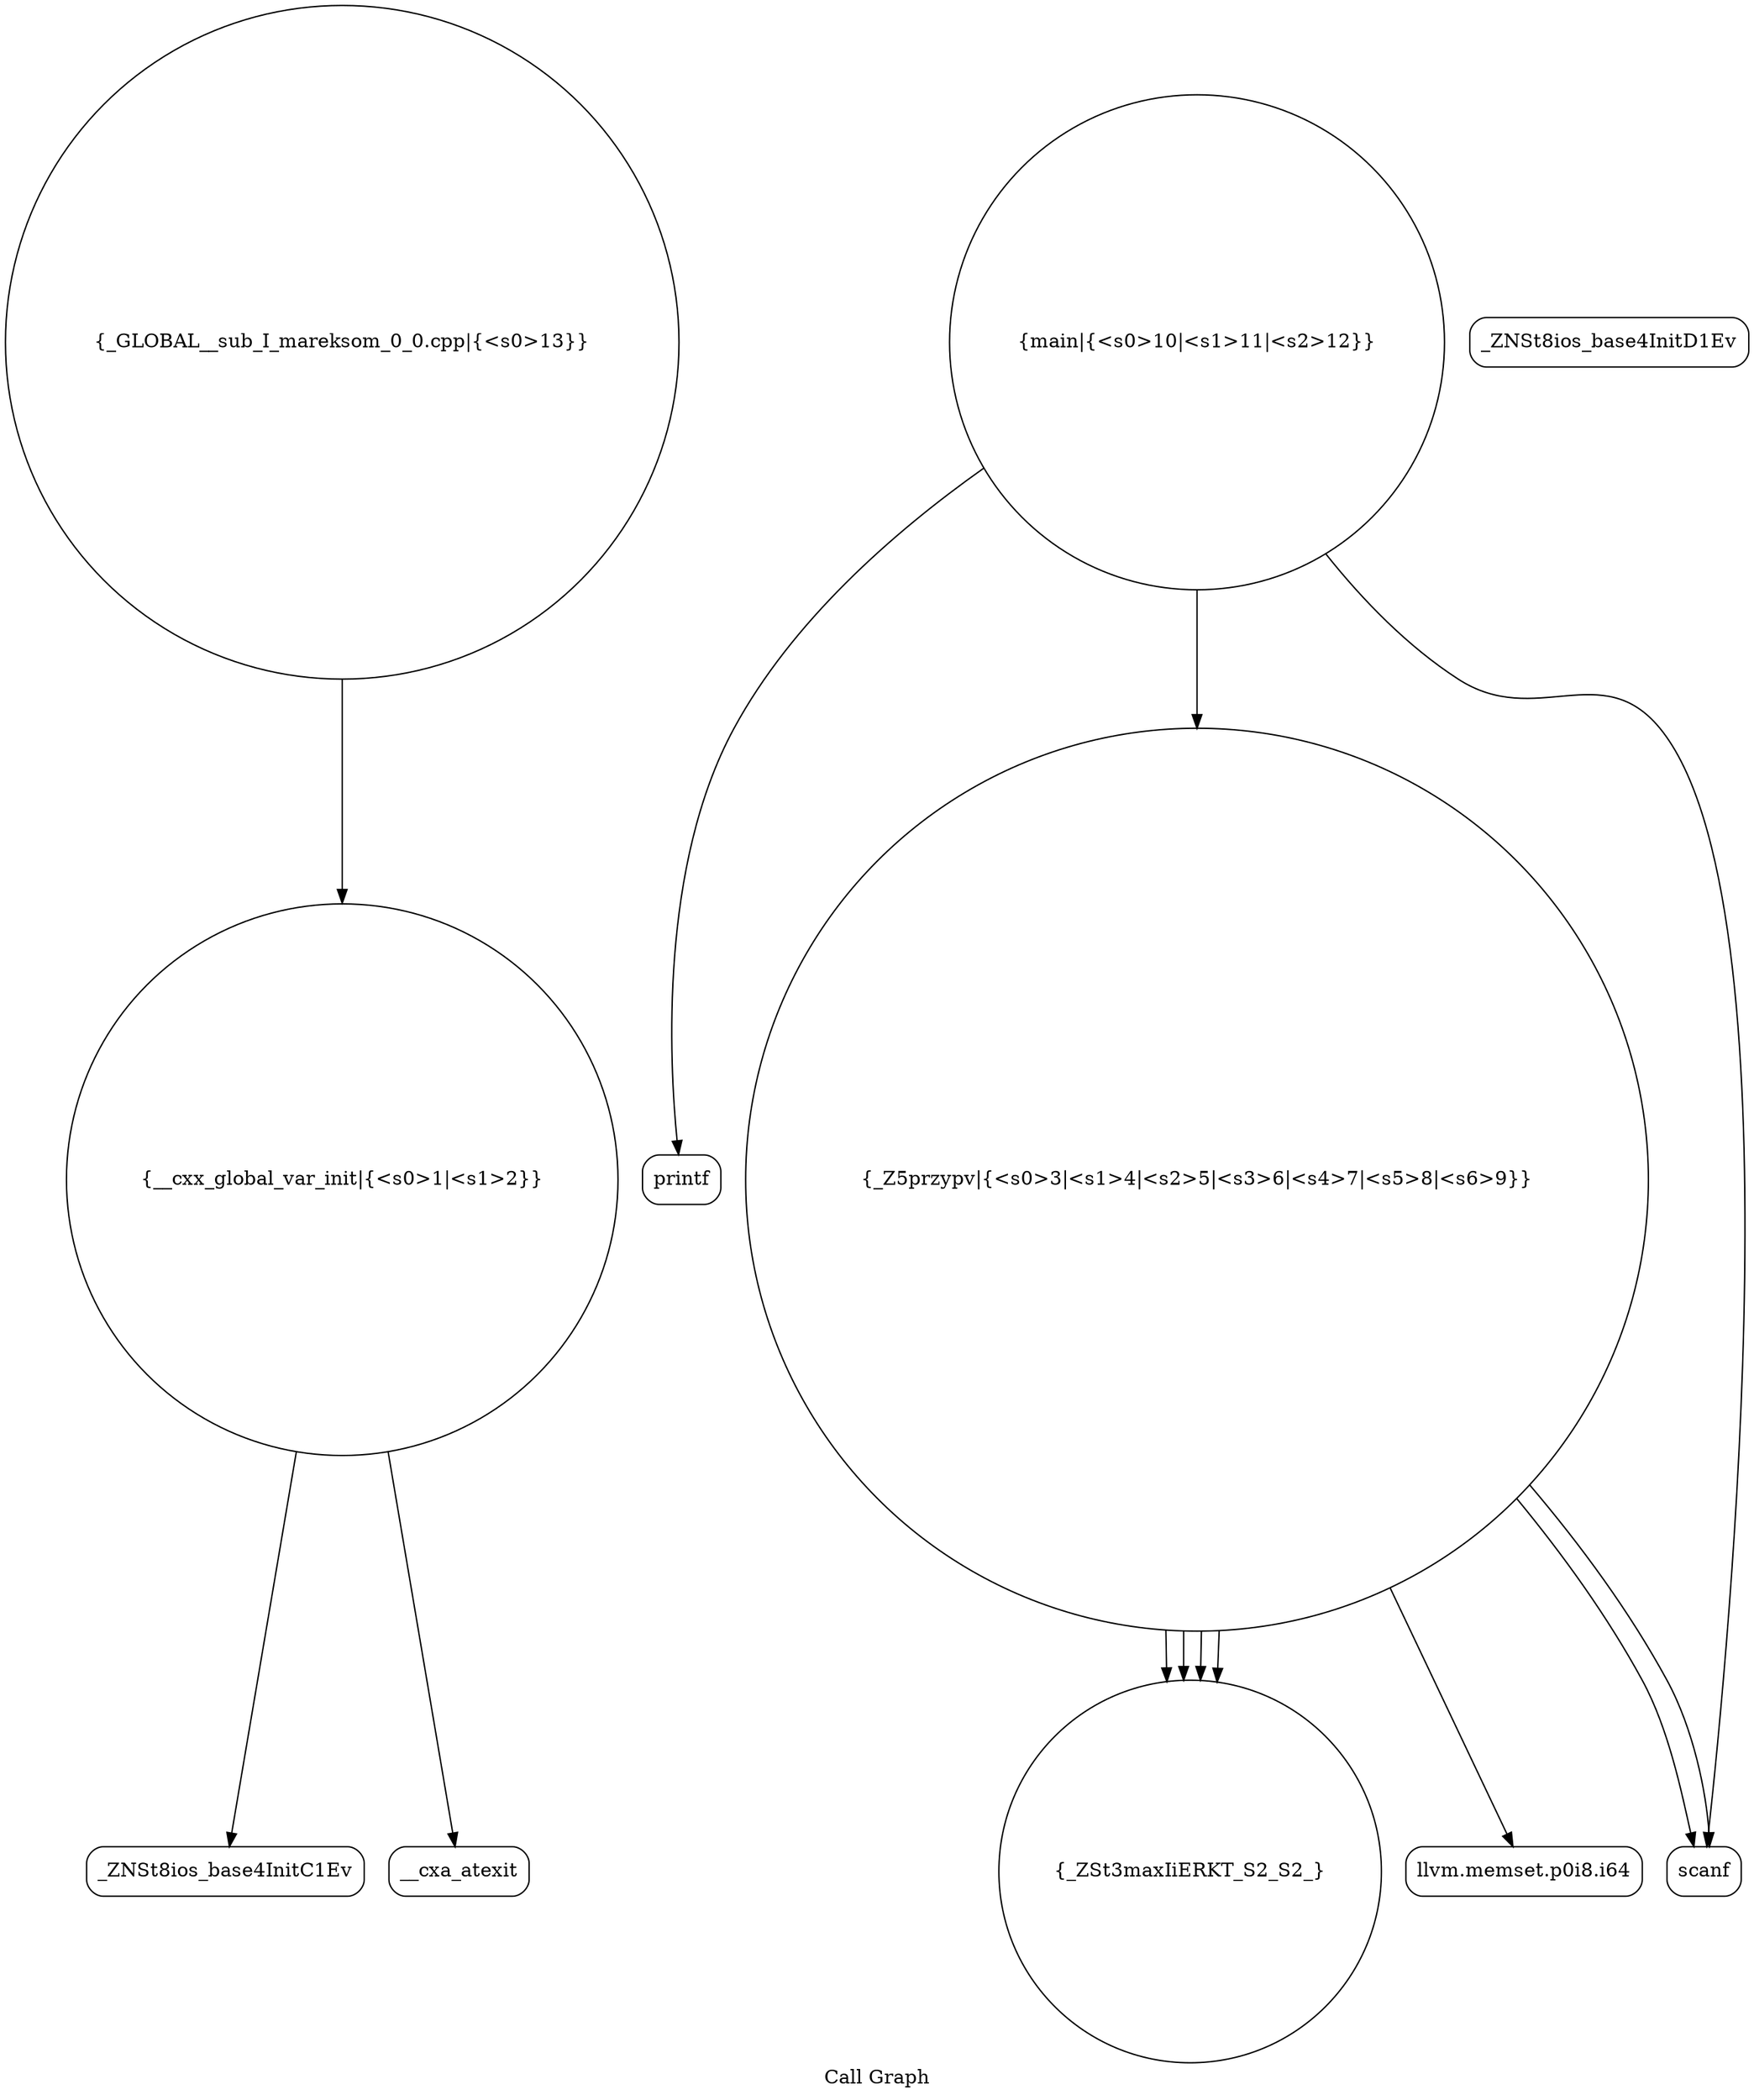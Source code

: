 digraph "Call Graph" {
	label="Call Graph";

	Node0x55c900f62020 [shape=record,shape=circle,label="{__cxx_global_var_init|{<s0>1|<s1>2}}"];
	Node0x55c900f62020:s0 -> Node0x55c900f624b0[color=black];
	Node0x55c900f62020:s1 -> Node0x55c900f625b0[color=black];
	Node0x55c900f627b0 [shape=record,shape=circle,label="{_ZSt3maxIiERKT_S2_S2_}"];
	Node0x55c900f62530 [shape=record,shape=Mrecord,label="{_ZNSt8ios_base4InitD1Ev}"];
	Node0x55c900f628b0 [shape=record,shape=Mrecord,label="{printf}"];
	Node0x55c900f62630 [shape=record,shape=circle,label="{_Z5przypv|{<s0>3|<s1>4|<s2>5|<s3>6|<s4>7|<s5>8|<s6>9}}"];
	Node0x55c900f62630:s0 -> Node0x55c900f626b0[color=black];
	Node0x55c900f62630:s1 -> Node0x55c900f62730[color=black];
	Node0x55c900f62630:s2 -> Node0x55c900f62730[color=black];
	Node0x55c900f62630:s3 -> Node0x55c900f627b0[color=black];
	Node0x55c900f62630:s4 -> Node0x55c900f627b0[color=black];
	Node0x55c900f62630:s5 -> Node0x55c900f627b0[color=black];
	Node0x55c900f62630:s6 -> Node0x55c900f627b0[color=black];
	Node0x55c900f62730 [shape=record,shape=Mrecord,label="{scanf}"];
	Node0x55c900f624b0 [shape=record,shape=Mrecord,label="{_ZNSt8ios_base4InitC1Ev}"];
	Node0x55c900f62830 [shape=record,shape=circle,label="{main|{<s0>10|<s1>11|<s2>12}}"];
	Node0x55c900f62830:s0 -> Node0x55c900f62730[color=black];
	Node0x55c900f62830:s1 -> Node0x55c900f62630[color=black];
	Node0x55c900f62830:s2 -> Node0x55c900f628b0[color=black];
	Node0x55c900f625b0 [shape=record,shape=Mrecord,label="{__cxa_atexit}"];
	Node0x55c900f62930 [shape=record,shape=circle,label="{_GLOBAL__sub_I_mareksom_0_0.cpp|{<s0>13}}"];
	Node0x55c900f62930:s0 -> Node0x55c900f62020[color=black];
	Node0x55c900f626b0 [shape=record,shape=Mrecord,label="{llvm.memset.p0i8.i64}"];
}
